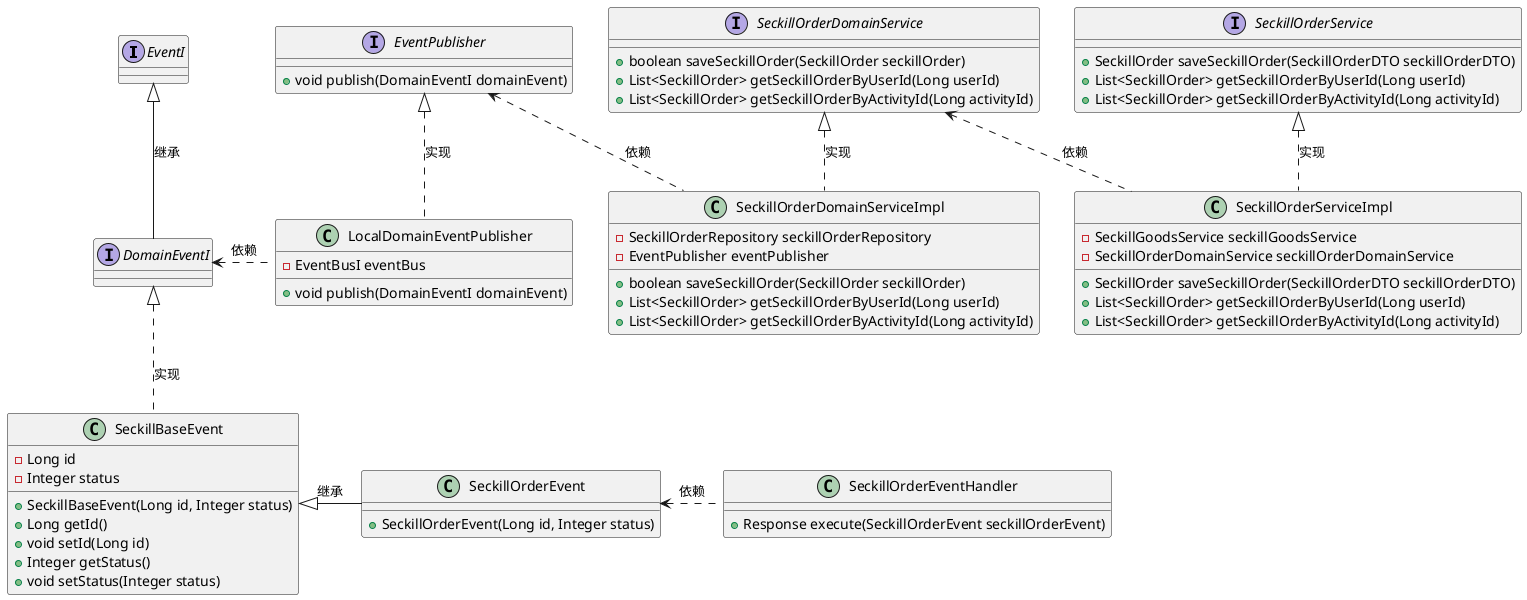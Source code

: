 @startuml
'https://plantuml.com/class-diagram


interface EventI

interface DomainEventI

interface EventPublisher{
    + void publish(DomainEventI domainEvent)
}

interface SeckillOrderDomainService{
    + boolean saveSeckillOrder(SeckillOrder seckillOrder)
    + List<SeckillOrder> getSeckillOrderByUserId(Long userId)
    + List<SeckillOrder> getSeckillOrderByActivityId(Long activityId)
}

interface SeckillOrderService{
    + SeckillOrder saveSeckillOrder(SeckillOrderDTO seckillOrderDTO)
    + List<SeckillOrder> getSeckillOrderByUserId(Long userId)
    + List<SeckillOrder> getSeckillOrderByActivityId(Long activityId)
}

class SeckillOrderDomainServiceImpl{
    - SeckillOrderRepository seckillOrderRepository
    - EventPublisher eventPublisher
    + boolean saveSeckillOrder(SeckillOrder seckillOrder)
    + List<SeckillOrder> getSeckillOrderByUserId(Long userId)
    + List<SeckillOrder> getSeckillOrderByActivityId(Long activityId)
}

class SeckillOrderServiceImpl{
    - SeckillGoodsService seckillGoodsService
    - SeckillOrderDomainService seckillOrderDomainService
    + SeckillOrder saveSeckillOrder(SeckillOrderDTO seckillOrderDTO)
    + List<SeckillOrder> getSeckillOrderByUserId(Long userId)
    + List<SeckillOrder> getSeckillOrderByActivityId(Long activityId)
}

class SeckillBaseEvent{
    - Long id
    - Integer status
    + SeckillBaseEvent(Long id, Integer status)
    + Long getId()
    + void setId(Long id)
    + Integer getStatus()
    + void setStatus(Integer status)
}

class SeckillOrderEvent{
    + SeckillOrderEvent(Long id, Integer status)
}

class LocalDomainEventPublisher{
    - EventBusI eventBus
    + void publish(DomainEventI domainEvent)
}

class SeckillOrderEventHandler{
    + Response execute(SeckillOrderEvent seckillOrderEvent)
}

EventI <|-- DomainEventI : 继承
DomainEventI <|..  SeckillBaseEvent : 实现
SeckillOrderDomainService <|.. SeckillOrderDomainServiceImpl : 实现
SeckillOrderService <|.. SeckillOrderServiceImpl : 实现
EventPublisher <.. SeckillOrderDomainServiceImpl : 依赖
SeckillOrderDomainService <.. SeckillOrderServiceImpl : 依赖
EventPublisher <|.. LocalDomainEventPublisher : 实现
DomainEventI <. LocalDomainEventPublisher : 依赖
SeckillBaseEvent <|- SeckillOrderEvent : 继承
SeckillOrderEvent <. SeckillOrderEventHandler : 依赖
@enduml